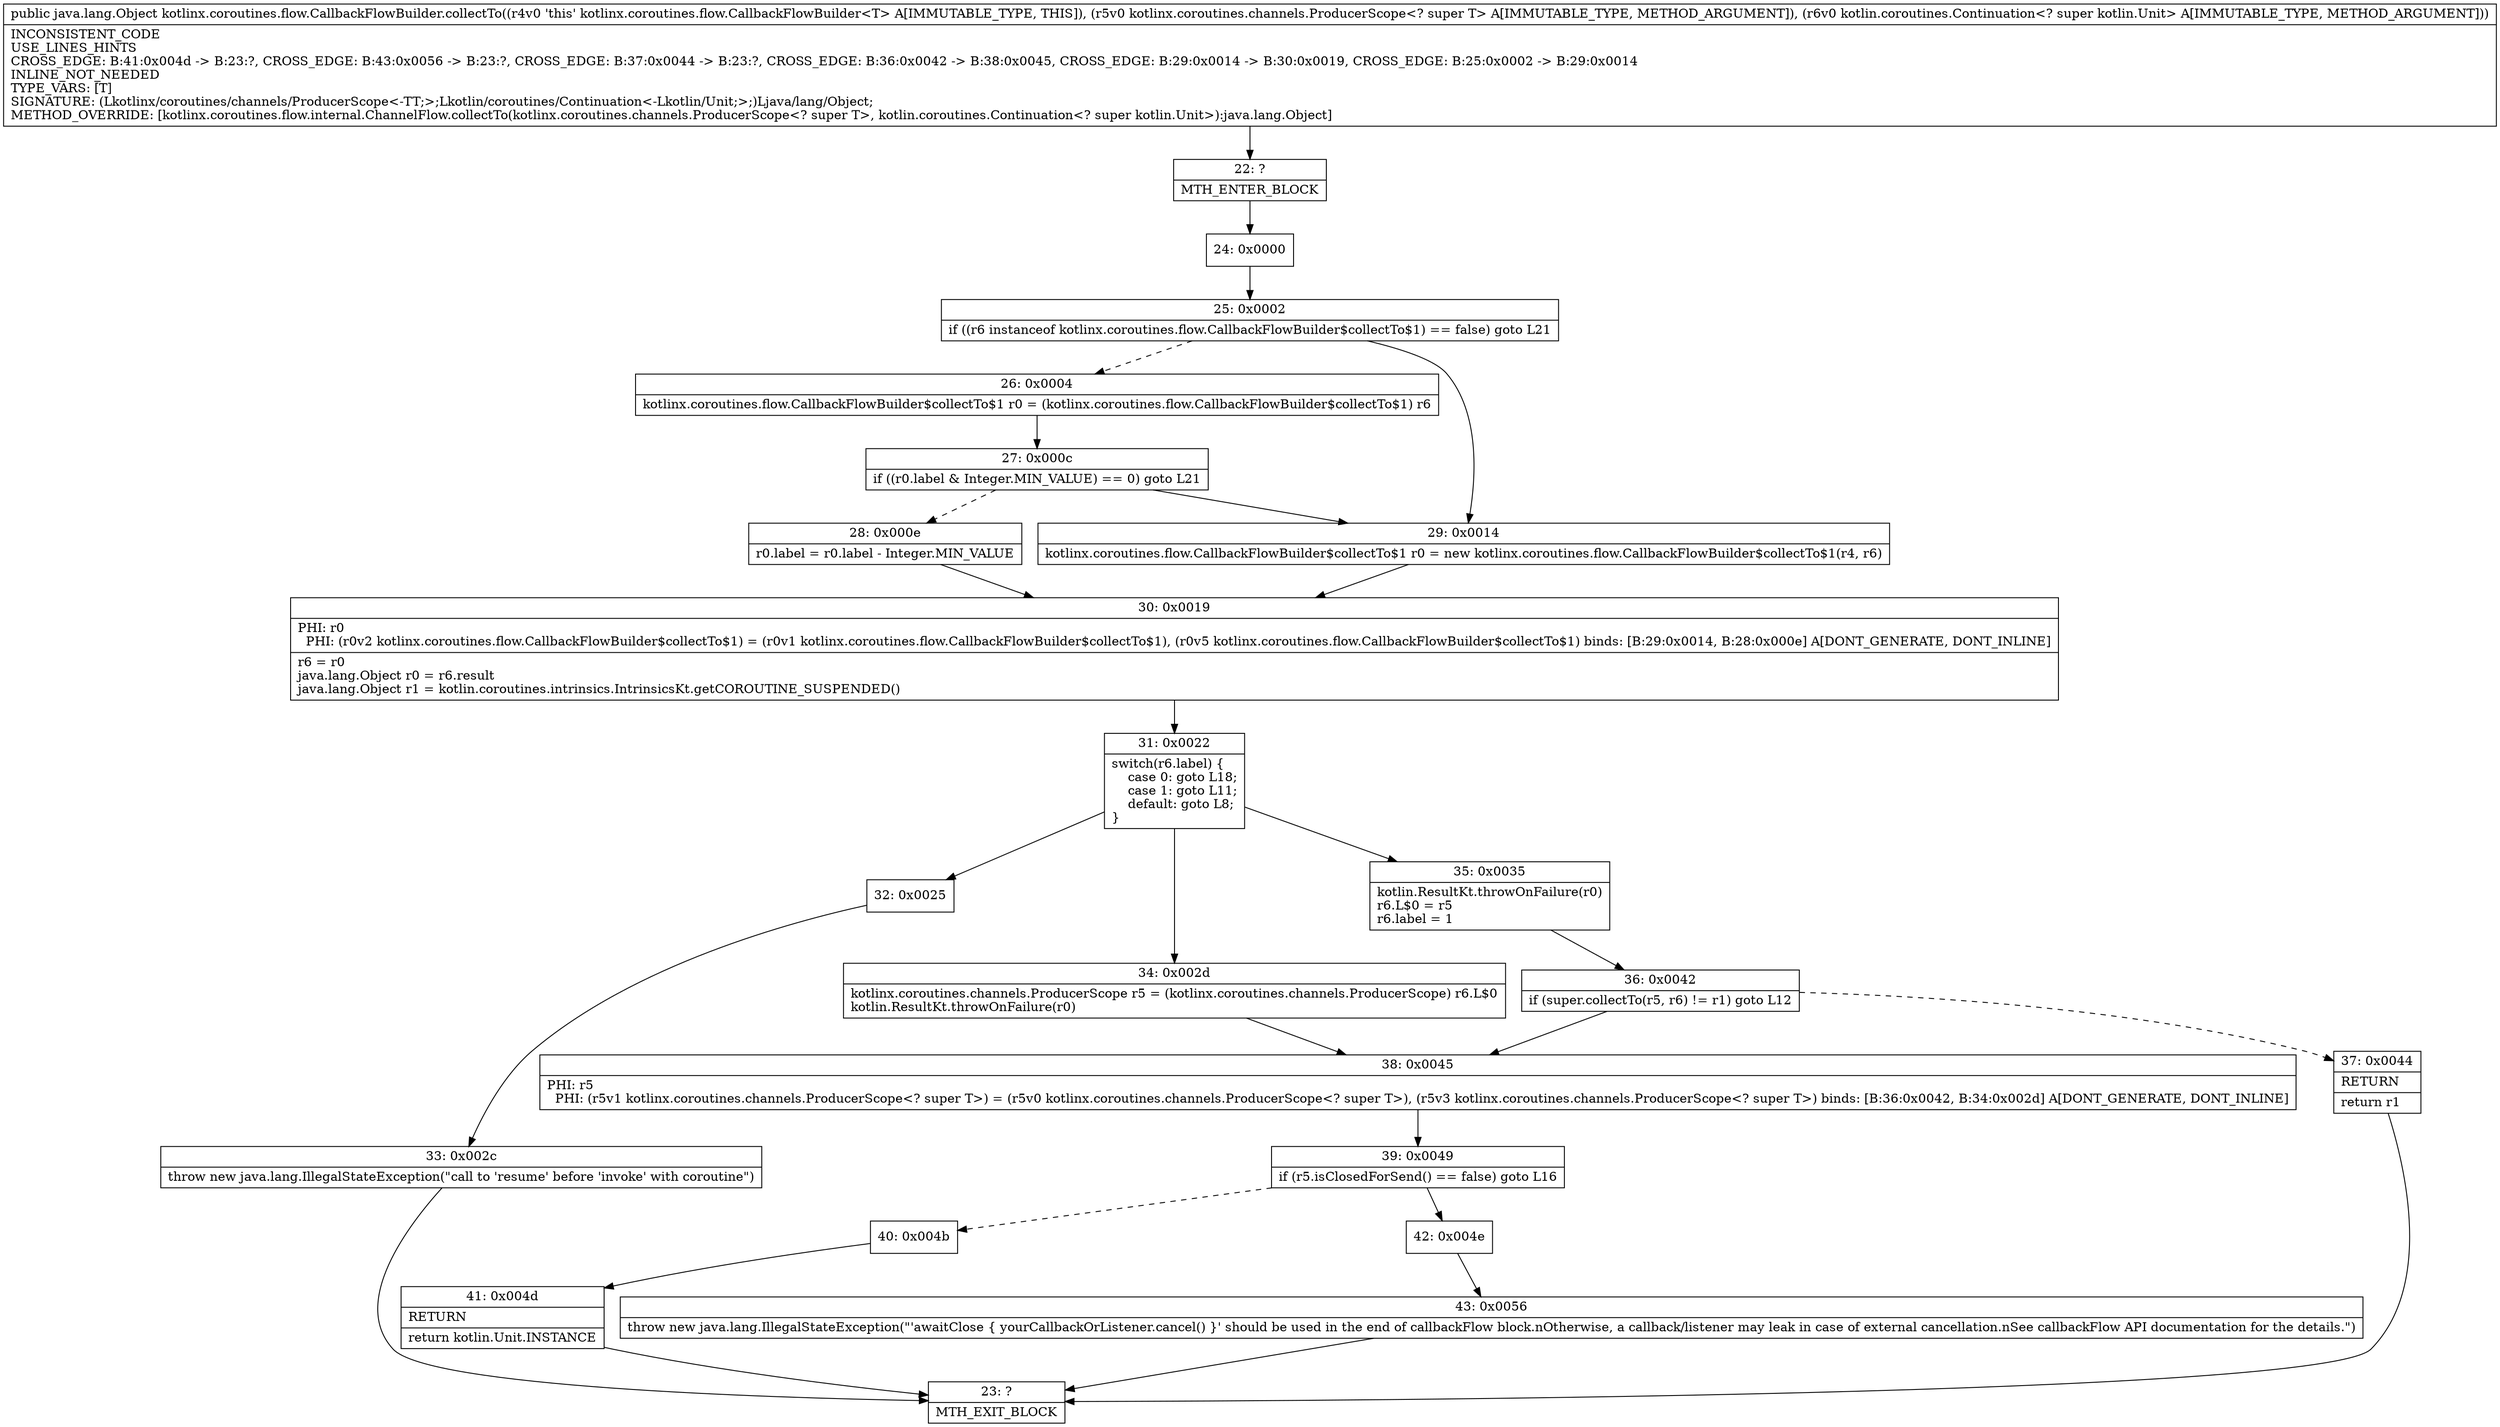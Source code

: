 digraph "CFG forkotlinx.coroutines.flow.CallbackFlowBuilder.collectTo(Lkotlinx\/coroutines\/channels\/ProducerScope;Lkotlin\/coroutines\/Continuation;)Ljava\/lang\/Object;" {
Node_22 [shape=record,label="{22\:\ ?|MTH_ENTER_BLOCK\l}"];
Node_24 [shape=record,label="{24\:\ 0x0000}"];
Node_25 [shape=record,label="{25\:\ 0x0002|if ((r6 instanceof kotlinx.coroutines.flow.CallbackFlowBuilder$collectTo$1) == false) goto L21\l}"];
Node_26 [shape=record,label="{26\:\ 0x0004|kotlinx.coroutines.flow.CallbackFlowBuilder$collectTo$1 r0 = (kotlinx.coroutines.flow.CallbackFlowBuilder$collectTo$1) r6\l}"];
Node_27 [shape=record,label="{27\:\ 0x000c|if ((r0.label & Integer.MIN_VALUE) == 0) goto L21\l}"];
Node_28 [shape=record,label="{28\:\ 0x000e|r0.label = r0.label \- Integer.MIN_VALUE\l}"];
Node_30 [shape=record,label="{30\:\ 0x0019|PHI: r0 \l  PHI: (r0v2 kotlinx.coroutines.flow.CallbackFlowBuilder$collectTo$1) = (r0v1 kotlinx.coroutines.flow.CallbackFlowBuilder$collectTo$1), (r0v5 kotlinx.coroutines.flow.CallbackFlowBuilder$collectTo$1) binds: [B:29:0x0014, B:28:0x000e] A[DONT_GENERATE, DONT_INLINE]\l|r6 = r0\ljava.lang.Object r0 = r6.result\ljava.lang.Object r1 = kotlin.coroutines.intrinsics.IntrinsicsKt.getCOROUTINE_SUSPENDED()\l}"];
Node_31 [shape=record,label="{31\:\ 0x0022|switch(r6.label) \{\l    case 0: goto L18;\l    case 1: goto L11;\l    default: goto L8;\l\}\l}"];
Node_32 [shape=record,label="{32\:\ 0x0025}"];
Node_33 [shape=record,label="{33\:\ 0x002c|throw new java.lang.IllegalStateException(\"call to 'resume' before 'invoke' with coroutine\")\l}"];
Node_23 [shape=record,label="{23\:\ ?|MTH_EXIT_BLOCK\l}"];
Node_34 [shape=record,label="{34\:\ 0x002d|kotlinx.coroutines.channels.ProducerScope r5 = (kotlinx.coroutines.channels.ProducerScope) r6.L$0\lkotlin.ResultKt.throwOnFailure(r0)\l}"];
Node_38 [shape=record,label="{38\:\ 0x0045|PHI: r5 \l  PHI: (r5v1 kotlinx.coroutines.channels.ProducerScope\<? super T\>) = (r5v0 kotlinx.coroutines.channels.ProducerScope\<? super T\>), (r5v3 kotlinx.coroutines.channels.ProducerScope\<? super T\>) binds: [B:36:0x0042, B:34:0x002d] A[DONT_GENERATE, DONT_INLINE]\l}"];
Node_39 [shape=record,label="{39\:\ 0x0049|if (r5.isClosedForSend() == false) goto L16\l}"];
Node_40 [shape=record,label="{40\:\ 0x004b}"];
Node_41 [shape=record,label="{41\:\ 0x004d|RETURN\l|return kotlin.Unit.INSTANCE\l}"];
Node_42 [shape=record,label="{42\:\ 0x004e}"];
Node_43 [shape=record,label="{43\:\ 0x0056|throw new java.lang.IllegalStateException(\"'awaitClose \{ yourCallbackOrListener.cancel() \}' should be used in the end of callbackFlow block.nOtherwise, a callback\/listener may leak in case of external cancellation.nSee callbackFlow API documentation for the details.\")\l}"];
Node_35 [shape=record,label="{35\:\ 0x0035|kotlin.ResultKt.throwOnFailure(r0)\lr6.L$0 = r5\lr6.label = 1\l}"];
Node_36 [shape=record,label="{36\:\ 0x0042|if (super.collectTo(r5, r6) != r1) goto L12\l}"];
Node_37 [shape=record,label="{37\:\ 0x0044|RETURN\l|return r1\l}"];
Node_29 [shape=record,label="{29\:\ 0x0014|kotlinx.coroutines.flow.CallbackFlowBuilder$collectTo$1 r0 = new kotlinx.coroutines.flow.CallbackFlowBuilder$collectTo$1(r4, r6)\l}"];
MethodNode[shape=record,label="{public java.lang.Object kotlinx.coroutines.flow.CallbackFlowBuilder.collectTo((r4v0 'this' kotlinx.coroutines.flow.CallbackFlowBuilder\<T\> A[IMMUTABLE_TYPE, THIS]), (r5v0 kotlinx.coroutines.channels.ProducerScope\<? super T\> A[IMMUTABLE_TYPE, METHOD_ARGUMENT]), (r6v0 kotlin.coroutines.Continuation\<? super kotlin.Unit\> A[IMMUTABLE_TYPE, METHOD_ARGUMENT]))  | INCONSISTENT_CODE\lUSE_LINES_HINTS\lCROSS_EDGE: B:41:0x004d \-\> B:23:?, CROSS_EDGE: B:43:0x0056 \-\> B:23:?, CROSS_EDGE: B:37:0x0044 \-\> B:23:?, CROSS_EDGE: B:36:0x0042 \-\> B:38:0x0045, CROSS_EDGE: B:29:0x0014 \-\> B:30:0x0019, CROSS_EDGE: B:25:0x0002 \-\> B:29:0x0014\lINLINE_NOT_NEEDED\lTYPE_VARS: [T]\lSIGNATURE: (Lkotlinx\/coroutines\/channels\/ProducerScope\<\-TT;\>;Lkotlin\/coroutines\/Continuation\<\-Lkotlin\/Unit;\>;)Ljava\/lang\/Object;\lMETHOD_OVERRIDE: [kotlinx.coroutines.flow.internal.ChannelFlow.collectTo(kotlinx.coroutines.channels.ProducerScope\<? super T\>, kotlin.coroutines.Continuation\<? super kotlin.Unit\>):java.lang.Object]\l}"];
MethodNode -> Node_22;Node_22 -> Node_24;
Node_24 -> Node_25;
Node_25 -> Node_26[style=dashed];
Node_25 -> Node_29;
Node_26 -> Node_27;
Node_27 -> Node_28[style=dashed];
Node_27 -> Node_29;
Node_28 -> Node_30;
Node_30 -> Node_31;
Node_31 -> Node_32;
Node_31 -> Node_34;
Node_31 -> Node_35;
Node_32 -> Node_33;
Node_33 -> Node_23;
Node_34 -> Node_38;
Node_38 -> Node_39;
Node_39 -> Node_40[style=dashed];
Node_39 -> Node_42;
Node_40 -> Node_41;
Node_41 -> Node_23;
Node_42 -> Node_43;
Node_43 -> Node_23;
Node_35 -> Node_36;
Node_36 -> Node_37[style=dashed];
Node_36 -> Node_38;
Node_37 -> Node_23;
Node_29 -> Node_30;
}

